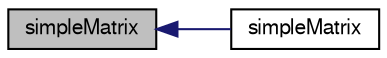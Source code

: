 digraph "simpleMatrix"
{
  bgcolor="transparent";
  edge [fontname="FreeSans",fontsize="10",labelfontname="FreeSans",labelfontsize="10"];
  node [fontname="FreeSans",fontsize="10",shape=record];
  rankdir="LR";
  Node1 [label="simpleMatrix",height=0.2,width=0.4,color="black", fillcolor="grey75", style="filled", fontcolor="black"];
  Node1 -> Node2 [dir="back",color="midnightblue",fontsize="10",style="solid",fontname="FreeSans"];
  Node2 [label="simpleMatrix",height=0.2,width=0.4,color="black",URL="$a27074.html#a38609cd29b3522efa34cd6bfa06b474b",tooltip="Construct given size and initial values for coefficients and source. "];
}
